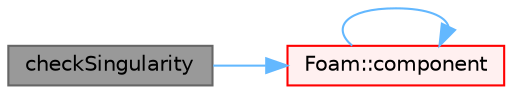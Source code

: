 digraph "checkSingularity"
{
 // LATEX_PDF_SIZE
  bgcolor="transparent";
  edge [fontname=Helvetica,fontsize=10,labelfontname=Helvetica,labelfontsize=10];
  node [fontname=Helvetica,fontsize=10,shape=box,height=0.2,width=0.4];
  rankdir="LR";
  Node1 [id="Node000001",label="checkSingularity",height=0.2,width=0.4,color="gray40", fillcolor="grey60", style="filled", fontcolor="black",tooltip=" "];
  Node1 -> Node2 [id="edge1_Node000001_Node000002",color="steelblue1",style="solid",tooltip=" "];
  Node2 [id="Node000002",label="Foam::component",height=0.2,width=0.4,color="red", fillcolor="#FFF0F0", style="filled",URL="$namespaceFoam.html#a38788135ad21a6daaf3af2a761b33508",tooltip=" "];
  Node2 -> Node2 [id="edge2_Node000002_Node000002",color="steelblue1",style="solid",tooltip=" "];
}
